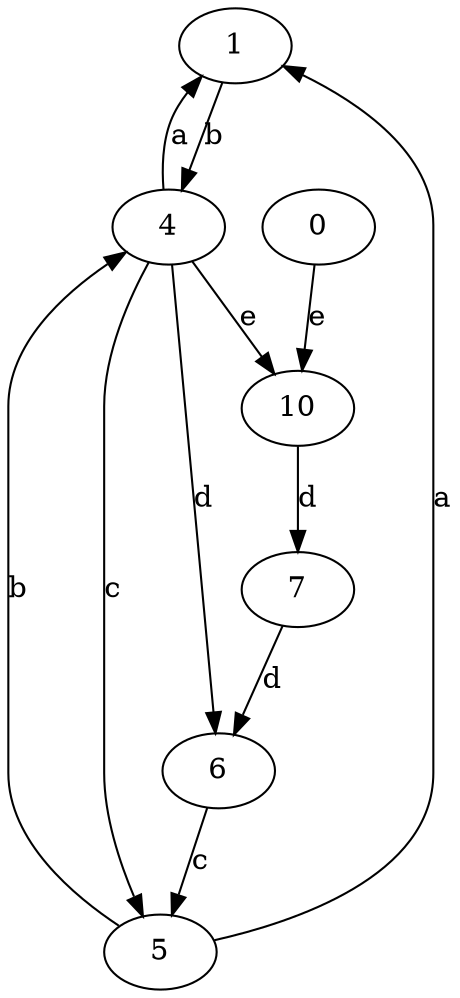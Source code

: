 strict digraph  {
1;
4;
5;
6;
7;
10;
0;
1 -> 4  [label=b];
4 -> 1  [label=a];
4 -> 5  [label=c];
4 -> 6  [label=d];
4 -> 10  [label=e];
5 -> 1  [label=a];
5 -> 4  [label=b];
6 -> 5  [label=c];
7 -> 6  [label=d];
10 -> 7  [label=d];
0 -> 10  [label=e];
}

